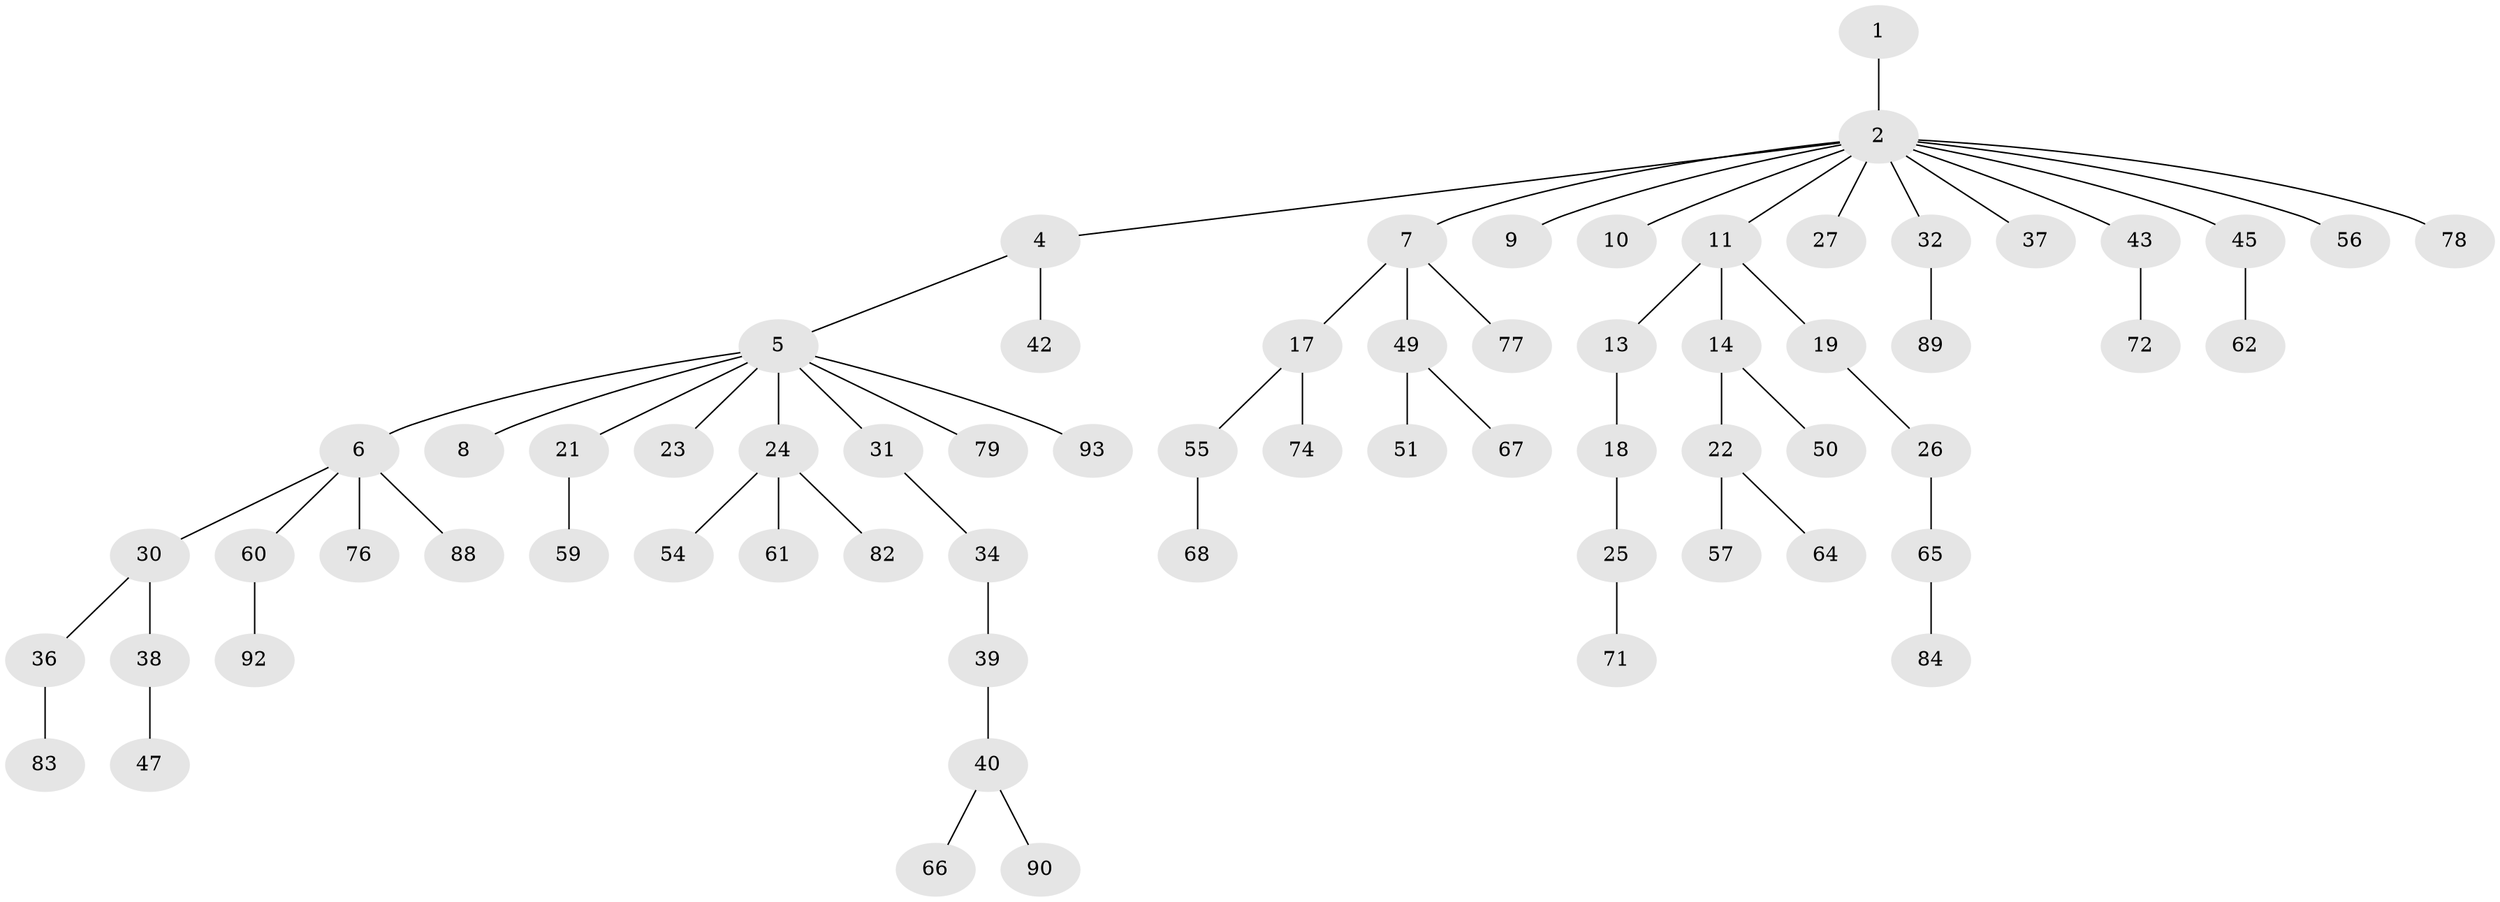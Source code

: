 // Generated by graph-tools (version 1.1) at 2025/52/02/27/25 19:52:11]
// undirected, 66 vertices, 65 edges
graph export_dot {
graph [start="1"]
  node [color=gray90,style=filled];
  1;
  2 [super="+3"];
  4 [super="+15"];
  5 [super="+12"];
  6 [super="+35"];
  7 [super="+44"];
  8;
  9;
  10 [super="+16"];
  11 [super="+69"];
  13 [super="+80"];
  14 [super="+41"];
  17 [super="+33"];
  18 [super="+73"];
  19 [super="+20"];
  21 [super="+28"];
  22 [super="+52"];
  23 [super="+85"];
  24 [super="+29"];
  25;
  26;
  27;
  30;
  31 [super="+91"];
  32 [super="+48"];
  34;
  36 [super="+75"];
  37 [super="+53"];
  38 [super="+46"];
  39;
  40 [super="+63"];
  42 [super="+87"];
  43;
  45;
  47 [super="+94"];
  49 [super="+58"];
  50;
  51 [super="+81"];
  54;
  55;
  56;
  57;
  59;
  60 [super="+95"];
  61;
  62;
  64;
  65;
  66;
  67 [super="+70"];
  68;
  71;
  72;
  74;
  76;
  77;
  78;
  79;
  82;
  83 [super="+86"];
  84;
  88;
  89;
  90;
  92;
  93;
  1 -- 2;
  2 -- 4;
  2 -- 7;
  2 -- 10;
  2 -- 11;
  2 -- 43;
  2 -- 56;
  2 -- 32;
  2 -- 37;
  2 -- 9;
  2 -- 27;
  2 -- 45;
  2 -- 78;
  4 -- 5;
  4 -- 42;
  5 -- 6;
  5 -- 8;
  5 -- 21;
  5 -- 31;
  5 -- 23;
  5 -- 24;
  5 -- 93;
  5 -- 79;
  6 -- 30;
  6 -- 76;
  6 -- 88;
  6 -- 60;
  7 -- 17;
  7 -- 49;
  7 -- 77;
  11 -- 13;
  11 -- 14;
  11 -- 19;
  13 -- 18;
  14 -- 22;
  14 -- 50;
  17 -- 74;
  17 -- 55;
  18 -- 25;
  19 -- 26;
  21 -- 59;
  22 -- 57;
  22 -- 64;
  24 -- 54;
  24 -- 61;
  24 -- 82;
  25 -- 71;
  26 -- 65;
  30 -- 36;
  30 -- 38;
  31 -- 34;
  32 -- 89;
  34 -- 39;
  36 -- 83;
  38 -- 47;
  39 -- 40;
  40 -- 66;
  40 -- 90;
  43 -- 72;
  45 -- 62;
  49 -- 51;
  49 -- 67;
  55 -- 68;
  60 -- 92;
  65 -- 84;
}
